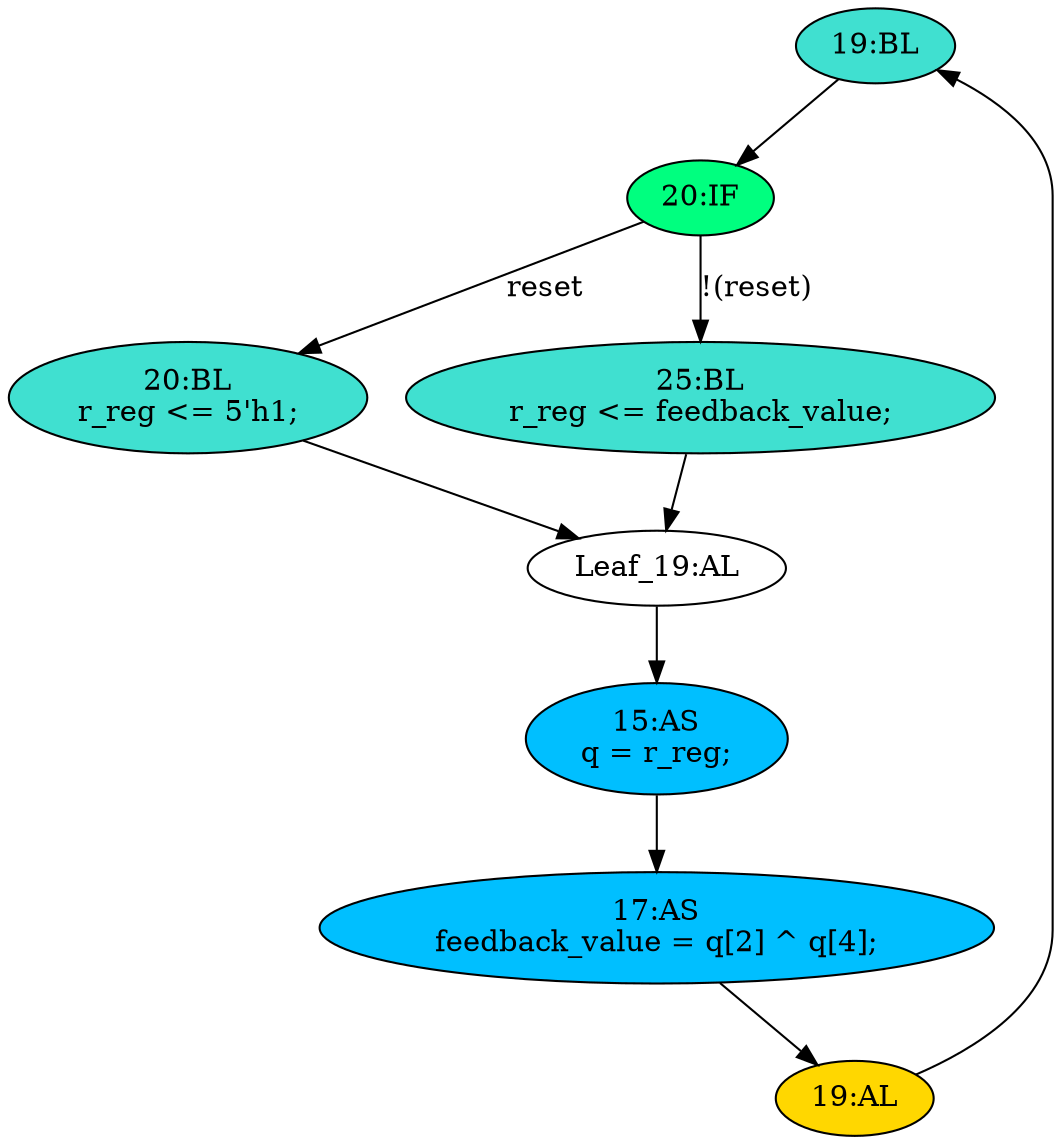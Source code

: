 strict digraph "compose( ,  )" {
	node [label="\N"];
	"19:BL"	[ast="<pyverilog.vparser.ast.Block object at 0x7f4811eb1550>",
		fillcolor=turquoise,
		label="19:BL",
		statements="[]",
		style=filled,
		typ=Block];
	"20:IF"	[ast="<pyverilog.vparser.ast.IfStatement object at 0x7f4811ebdc50>",
		fillcolor=springgreen,
		label="20:IF",
		statements="[]",
		style=filled,
		typ=IfStatement];
	"19:BL" -> "20:IF"	[cond="[]",
		lineno=None];
	"20:BL"	[ast="<pyverilog.vparser.ast.Block object at 0x7f4811eb1250>",
		fillcolor=turquoise,
		label="20:BL
r_reg <= 5'h1;",
		statements="[<pyverilog.vparser.ast.NonblockingSubstitution object at 0x7f4811ebd610>]",
		style=filled,
		typ=Block];
	"Leaf_19:AL"	[def_var="['r_reg']",
		label="Leaf_19:AL"];
	"20:BL" -> "Leaf_19:AL"	[cond="[]",
		lineno=None];
	"19:AL"	[ast="<pyverilog.vparser.ast.Always object at 0x7f4811e4e4d0>",
		clk_sens=True,
		fillcolor=gold,
		label="19:AL",
		sens="['clk']",
		statements="[]",
		style=filled,
		typ=Always,
		use_var="['reset', 'feedback_value']"];
	"19:AL" -> "19:BL"	[cond="[]",
		lineno=None];
	"20:IF" -> "20:BL"	[cond="['reset']",
		label=reset,
		lineno=20];
	"25:BL"	[ast="<pyverilog.vparser.ast.Block object at 0x7f4811ea6850>",
		fillcolor=turquoise,
		label="25:BL
r_reg <= feedback_value;",
		statements="[<pyverilog.vparser.ast.NonblockingSubstitution object at 0x7f4811ea6950>]",
		style=filled,
		typ=Block];
	"20:IF" -> "25:BL"	[cond="['reset']",
		label="!(reset)",
		lineno=20];
	"15:AS"	[ast="<pyverilog.vparser.ast.Assign object at 0x7f4811e56750>",
		def_var="['q']",
		fillcolor=deepskyblue,
		label="15:AS
q = r_reg;",
		statements="[]",
		style=filled,
		typ=Assign,
		use_var="['r_reg']"];
	"Leaf_19:AL" -> "15:AS";
	"25:BL" -> "Leaf_19:AL"	[cond="[]",
		lineno=None];
	"17:AS"	[ast="<pyverilog.vparser.ast.Assign object at 0x7f4811e4ee90>",
		def_var="['feedback_value']",
		fillcolor=deepskyblue,
		label="17:AS
feedback_value = q[2] ^ q[4];",
		statements="[]",
		style=filled,
		typ=Assign,
		use_var="['q', 'q']"];
	"15:AS" -> "17:AS";
	"17:AS" -> "19:AL";
}
